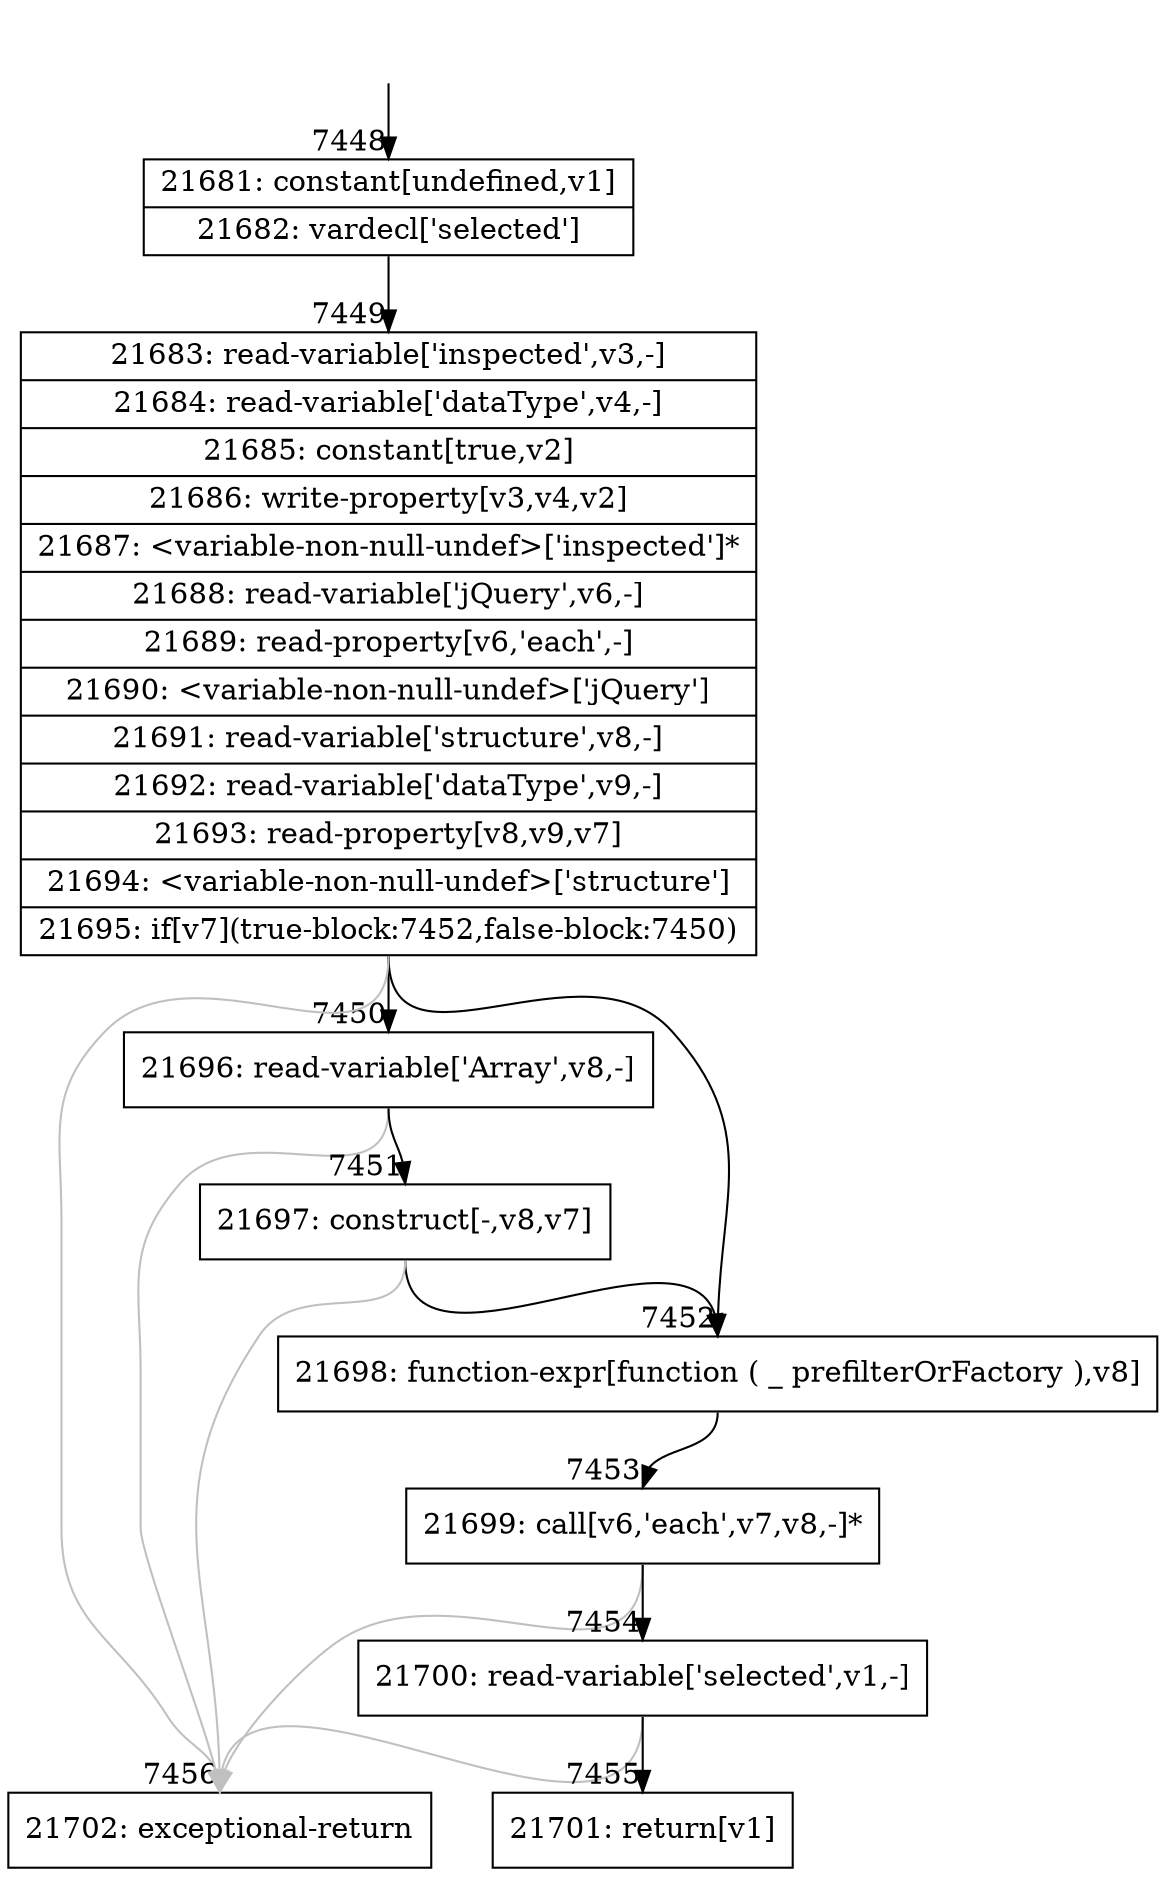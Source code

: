 digraph {
rankdir="TD"
BB_entry471[shape=none,label=""];
BB_entry471 -> BB7448 [tailport=s, headport=n, headlabel="    7448"]
BB7448 [shape=record label="{21681: constant[undefined,v1]|21682: vardecl['selected']}" ] 
BB7448 -> BB7449 [tailport=s, headport=n, headlabel="      7449"]
BB7449 [shape=record label="{21683: read-variable['inspected',v3,-]|21684: read-variable['dataType',v4,-]|21685: constant[true,v2]|21686: write-property[v3,v4,v2]|21687: \<variable-non-null-undef\>['inspected']*|21688: read-variable['jQuery',v6,-]|21689: read-property[v6,'each',-]|21690: \<variable-non-null-undef\>['jQuery']|21691: read-variable['structure',v8,-]|21692: read-variable['dataType',v9,-]|21693: read-property[v8,v9,v7]|21694: \<variable-non-null-undef\>['structure']|21695: if[v7](true-block:7452,false-block:7450)}" ] 
BB7449 -> BB7452 [tailport=s, headport=n, headlabel="      7452"]
BB7449 -> BB7450 [tailport=s, headport=n, headlabel="      7450"]
BB7449 -> BB7456 [tailport=s, headport=n, color=gray, headlabel="      7456"]
BB7450 [shape=record label="{21696: read-variable['Array',v8,-]}" ] 
BB7450 -> BB7451 [tailport=s, headport=n, headlabel="      7451"]
BB7450 -> BB7456 [tailport=s, headport=n, color=gray]
BB7451 [shape=record label="{21697: construct[-,v8,v7]}" ] 
BB7451 -> BB7452 [tailport=s, headport=n]
BB7451 -> BB7456 [tailport=s, headport=n, color=gray]
BB7452 [shape=record label="{21698: function-expr[function ( _ prefilterOrFactory ),v8]}" ] 
BB7452 -> BB7453 [tailport=s, headport=n, headlabel="      7453"]
BB7453 [shape=record label="{21699: call[v6,'each',v7,v8,-]*}" ] 
BB7453 -> BB7454 [tailport=s, headport=n, headlabel="      7454"]
BB7453 -> BB7456 [tailport=s, headport=n, color=gray]
BB7454 [shape=record label="{21700: read-variable['selected',v1,-]}" ] 
BB7454 -> BB7455 [tailport=s, headport=n, headlabel="      7455"]
BB7454 -> BB7456 [tailport=s, headport=n, color=gray]
BB7455 [shape=record label="{21701: return[v1]}" ] 
BB7456 [shape=record label="{21702: exceptional-return}" ] 
}
